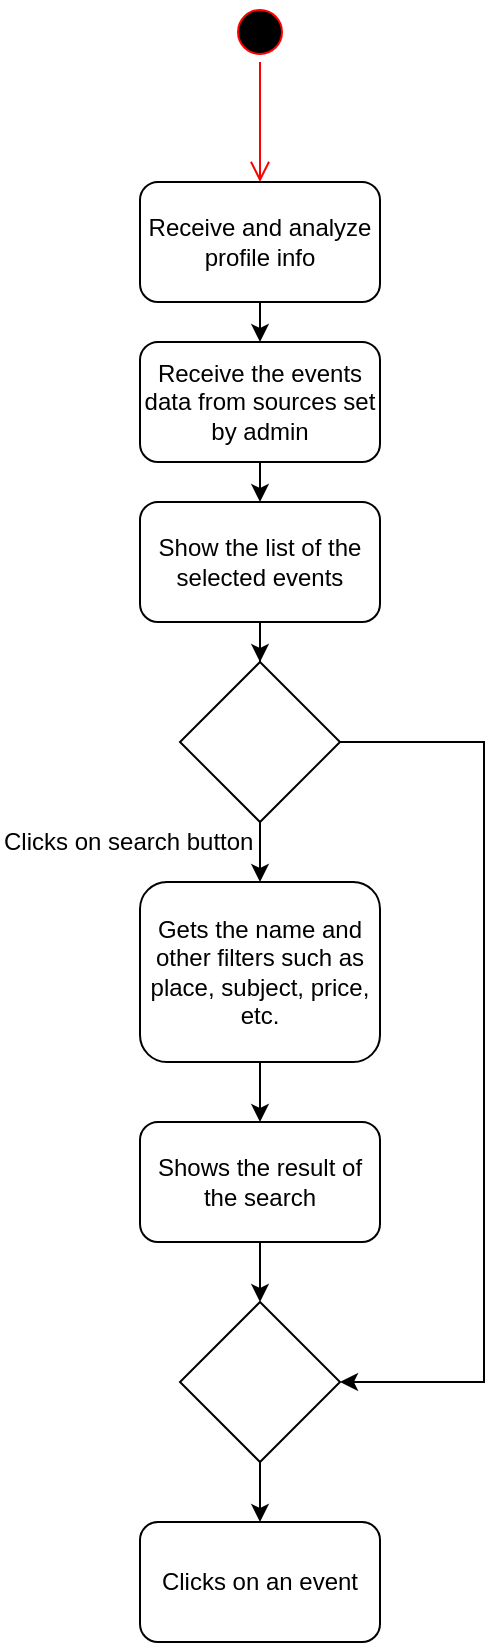 <mxfile version="10.6.0" type="github"><diagram id="UL2gBy1Gv5n46DRkIOIr" name="Page-1"><mxGraphModel dx="754" dy="467" grid="1" gridSize="10" guides="1" tooltips="1" connect="1" arrows="1" fold="1" page="1" pageScale="1" pageWidth="827" pageHeight="1169" math="0" shadow="0"><root><mxCell id="0"/><mxCell id="1" parent="0"/><mxCell id="zBw8lIrupvX8qjPyJZvm-1" value="" style="ellipse;html=1;shape=startState;fillColor=#000000;strokeColor=#ff0000;" vertex="1" parent="1"><mxGeometry x="383" y="50" width="30" height="30" as="geometry"/></mxCell><mxCell id="zBw8lIrupvX8qjPyJZvm-2" value="" style="edgeStyle=orthogonalEdgeStyle;html=1;verticalAlign=bottom;endArrow=open;endSize=8;strokeColor=#ff0000;" edge="1" source="zBw8lIrupvX8qjPyJZvm-1" parent="1"><mxGeometry relative="1" as="geometry"><mxPoint x="398" y="140" as="targetPoint"/></mxGeometry></mxCell><mxCell id="zBw8lIrupvX8qjPyJZvm-5" style="edgeStyle=orthogonalEdgeStyle;rounded=0;orthogonalLoop=1;jettySize=auto;html=1;exitX=0.5;exitY=1;exitDx=0;exitDy=0;entryX=0.5;entryY=0;entryDx=0;entryDy=0;" edge="1" parent="1" source="zBw8lIrupvX8qjPyJZvm-3" target="zBw8lIrupvX8qjPyJZvm-4"><mxGeometry relative="1" as="geometry"/></mxCell><mxCell id="zBw8lIrupvX8qjPyJZvm-3" value="Receive and analyze profile info" style="rounded=1;whiteSpace=wrap;html=1;" vertex="1" parent="1"><mxGeometry x="338" y="140" width="120" height="60" as="geometry"/></mxCell><mxCell id="zBw8lIrupvX8qjPyJZvm-7" style="edgeStyle=orthogonalEdgeStyle;rounded=0;orthogonalLoop=1;jettySize=auto;html=1;exitX=0.5;exitY=1;exitDx=0;exitDy=0;entryX=0.5;entryY=0;entryDx=0;entryDy=0;" edge="1" parent="1" source="zBw8lIrupvX8qjPyJZvm-4" target="zBw8lIrupvX8qjPyJZvm-6"><mxGeometry relative="1" as="geometry"/></mxCell><mxCell id="zBw8lIrupvX8qjPyJZvm-4" value="Receive the events data from sources set by admin" style="rounded=1;whiteSpace=wrap;html=1;" vertex="1" parent="1"><mxGeometry x="338" y="220" width="120" height="60" as="geometry"/></mxCell><mxCell id="zBw8lIrupvX8qjPyJZvm-9" value="" style="edgeStyle=orthogonalEdgeStyle;rounded=0;orthogonalLoop=1;jettySize=auto;html=1;" edge="1" parent="1" source="zBw8lIrupvX8qjPyJZvm-6" target="zBw8lIrupvX8qjPyJZvm-8"><mxGeometry relative="1" as="geometry"/></mxCell><mxCell id="zBw8lIrupvX8qjPyJZvm-6" value="Show the list of the selected events" style="rounded=1;whiteSpace=wrap;html=1;" vertex="1" parent="1"><mxGeometry x="338" y="300" width="120" height="60" as="geometry"/></mxCell><mxCell id="zBw8lIrupvX8qjPyJZvm-18" style="edgeStyle=orthogonalEdgeStyle;rounded=0;orthogonalLoop=1;jettySize=auto;html=1;exitX=0.5;exitY=1;exitDx=0;exitDy=0;entryX=0.5;entryY=0;entryDx=0;entryDy=0;" edge="1" parent="1" source="zBw8lIrupvX8qjPyJZvm-8" target="zBw8lIrupvX8qjPyJZvm-10"><mxGeometry relative="1" as="geometry"/></mxCell><mxCell id="zBw8lIrupvX8qjPyJZvm-21" style="edgeStyle=orthogonalEdgeStyle;rounded=0;orthogonalLoop=1;jettySize=auto;html=1;exitX=1;exitY=0.5;exitDx=0;exitDy=0;entryX=1;entryY=0.5;entryDx=0;entryDy=0;" edge="1" parent="1" source="zBw8lIrupvX8qjPyJZvm-8" target="zBw8lIrupvX8qjPyJZvm-19"><mxGeometry relative="1" as="geometry"><Array as="points"><mxPoint x="510" y="420"/><mxPoint x="510" y="740"/></Array></mxGeometry></mxCell><mxCell id="zBw8lIrupvX8qjPyJZvm-8" value="" style="rhombus;whiteSpace=wrap;html=1;" vertex="1" parent="1"><mxGeometry x="358" y="380" width="80" height="80" as="geometry"/></mxCell><mxCell id="zBw8lIrupvX8qjPyJZvm-16" value="" style="edgeStyle=orthogonalEdgeStyle;rounded=0;orthogonalLoop=1;jettySize=auto;html=1;" edge="1" parent="1" source="zBw8lIrupvX8qjPyJZvm-10" target="zBw8lIrupvX8qjPyJZvm-15"><mxGeometry relative="1" as="geometry"/></mxCell><mxCell id="zBw8lIrupvX8qjPyJZvm-10" value="Gets the name and other filters such as place, subject, price, etc." style="rounded=1;whiteSpace=wrap;html=1;" vertex="1" parent="1"><mxGeometry x="338" y="490" width="120" height="90" as="geometry"/></mxCell><mxCell id="zBw8lIrupvX8qjPyJZvm-14" value="Clicks on search button" style="text;html=1;resizable=0;points=[];autosize=1;align=left;verticalAlign=top;spacingTop=-4;" vertex="1" parent="1"><mxGeometry x="268" y="460" width="140" height="20" as="geometry"/></mxCell><mxCell id="zBw8lIrupvX8qjPyJZvm-20" style="edgeStyle=orthogonalEdgeStyle;rounded=0;orthogonalLoop=1;jettySize=auto;html=1;exitX=0.5;exitY=1;exitDx=0;exitDy=0;entryX=0.5;entryY=0;entryDx=0;entryDy=0;" edge="1" parent="1" source="zBw8lIrupvX8qjPyJZvm-15" target="zBw8lIrupvX8qjPyJZvm-19"><mxGeometry relative="1" as="geometry"/></mxCell><mxCell id="zBw8lIrupvX8qjPyJZvm-15" value="Shows the result of the search" style="rounded=1;whiteSpace=wrap;html=1;" vertex="1" parent="1"><mxGeometry x="338" y="610" width="120" height="60" as="geometry"/></mxCell><mxCell id="zBw8lIrupvX8qjPyJZvm-23" style="edgeStyle=orthogonalEdgeStyle;rounded=0;orthogonalLoop=1;jettySize=auto;html=1;exitX=0.5;exitY=1;exitDx=0;exitDy=0;entryX=0.5;entryY=0;entryDx=0;entryDy=0;" edge="1" parent="1" source="zBw8lIrupvX8qjPyJZvm-19" target="zBw8lIrupvX8qjPyJZvm-22"><mxGeometry relative="1" as="geometry"/></mxCell><mxCell id="zBw8lIrupvX8qjPyJZvm-19" value="" style="rhombus;whiteSpace=wrap;html=1;" vertex="1" parent="1"><mxGeometry x="358" y="700" width="80" height="80" as="geometry"/></mxCell><mxCell id="zBw8lIrupvX8qjPyJZvm-22" value="Clicks on an event" style="rounded=1;whiteSpace=wrap;html=1;" vertex="1" parent="1"><mxGeometry x="338" y="810" width="120" height="60" as="geometry"/></mxCell></root></mxGraphModel></diagram></mxfile>